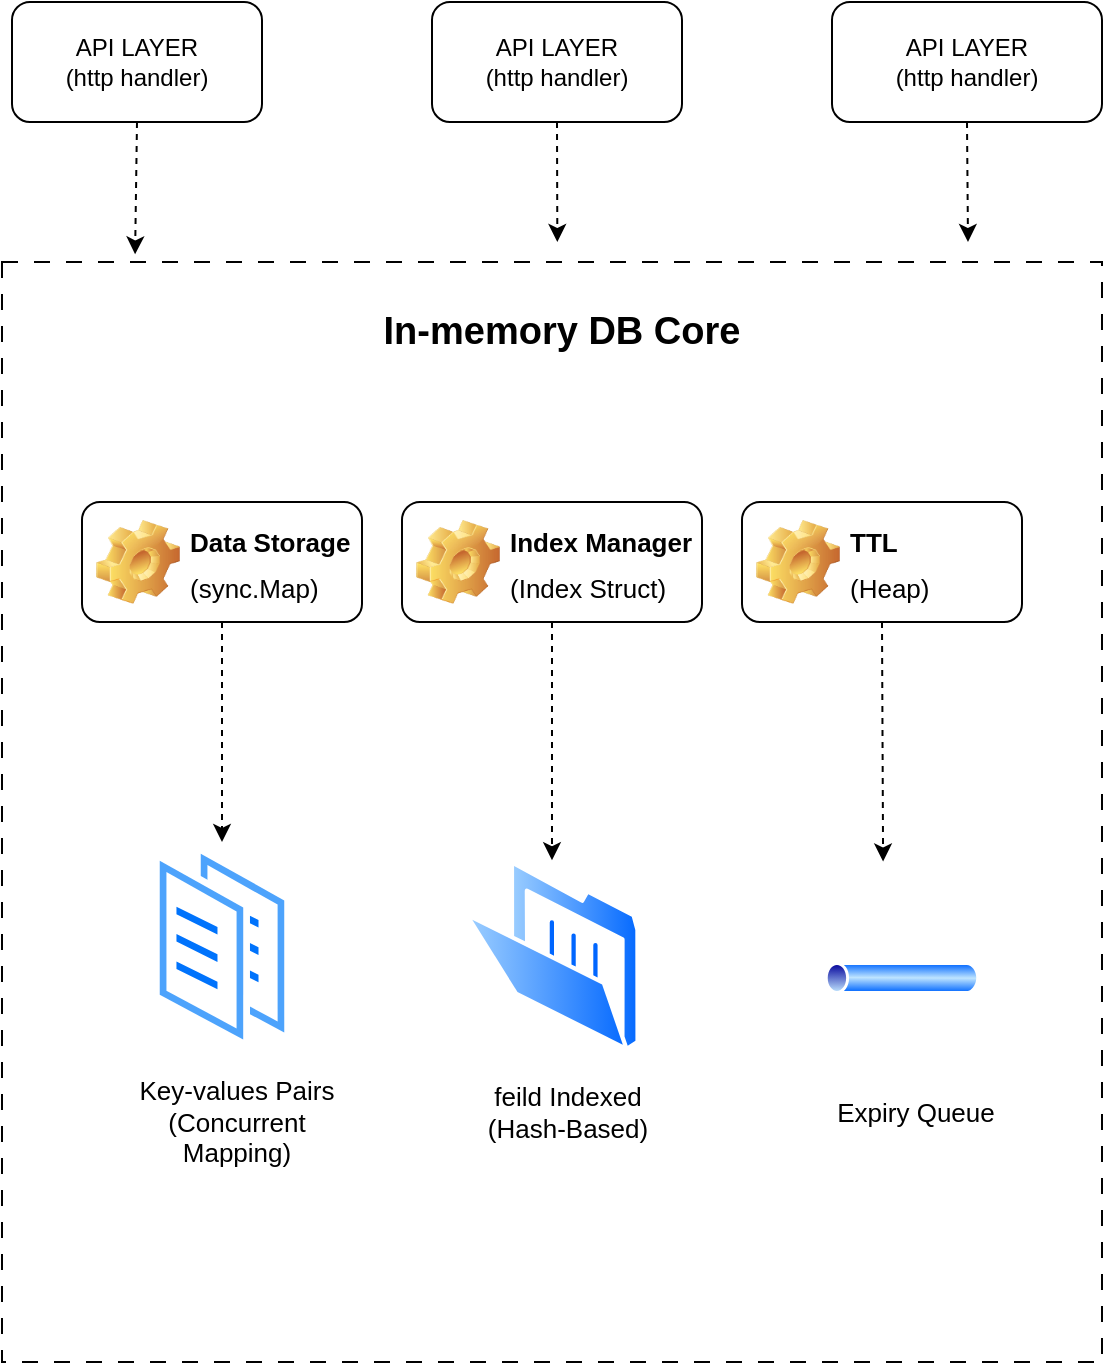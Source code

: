 <mxfile>
    <diagram id="0JBveOMZxzI5xtZP9frD" name="Page-1">
        <mxGraphModel dx="931" dy="675" grid="1" gridSize="10" guides="1" tooltips="1" connect="1" arrows="1" fold="1" page="1" pageScale="1" pageWidth="827" pageHeight="1169" math="0" shadow="0">
            <root>
                <mxCell id="0"/>
                <mxCell id="1" parent="0"/>
                <mxCell id="26" style="edgeStyle=none;html=1;exitX=0.5;exitY=1;exitDx=0;exitDy=0;entryX=0.121;entryY=-0.007;entryDx=0;entryDy=0;entryPerimeter=0;dashed=1;fontSize=13;" edge="1" parent="1" source="2" target="5">
                    <mxGeometry relative="1" as="geometry"/>
                </mxCell>
                <mxCell id="2" value="API LAYER&lt;br&gt;(http handler)" style="rounded=1;whiteSpace=wrap;html=1;" vertex="1" parent="1">
                    <mxGeometry x="135" y="70" width="125" height="60" as="geometry"/>
                </mxCell>
                <mxCell id="27" style="edgeStyle=none;html=1;exitX=0.5;exitY=1;exitDx=0;exitDy=0;dashed=1;fontSize=13;" edge="1" parent="1" source="3">
                    <mxGeometry relative="1" as="geometry">
                        <mxPoint x="407.667" y="190" as="targetPoint"/>
                    </mxGeometry>
                </mxCell>
                <mxCell id="3" value="API LAYER&lt;br&gt;(http handler)" style="rounded=1;whiteSpace=wrap;html=1;" vertex="1" parent="1">
                    <mxGeometry x="345" y="70" width="125" height="60" as="geometry"/>
                </mxCell>
                <mxCell id="28" style="edgeStyle=none;html=1;exitX=0.5;exitY=1;exitDx=0;exitDy=0;dashed=1;fontSize=13;" edge="1" parent="1" source="4">
                    <mxGeometry relative="1" as="geometry">
                        <mxPoint x="613" y="190" as="targetPoint"/>
                    </mxGeometry>
                </mxCell>
                <mxCell id="4" value="API LAYER&lt;br&gt;(http handler)" style="rounded=1;whiteSpace=wrap;html=1;" vertex="1" parent="1">
                    <mxGeometry x="545" y="70" width="135" height="60" as="geometry"/>
                </mxCell>
                <mxCell id="5" value="" style="whiteSpace=wrap;html=1;aspect=fixed;dashed=1;dashPattern=8 8;" vertex="1" parent="1">
                    <mxGeometry x="130" y="200" width="550" height="550" as="geometry"/>
                </mxCell>
                <mxCell id="7" value="&lt;b&gt;&lt;font style=&quot;font-size: 19px;&quot;&gt;In-memory DB Core&lt;/font&gt;&lt;/b&gt;" style="text;html=1;strokeColor=none;fillColor=none;align=center;verticalAlign=middle;whiteSpace=wrap;rounded=0;" vertex="1" parent="1">
                    <mxGeometry x="190" y="220" width="440" height="30" as="geometry"/>
                </mxCell>
                <mxCell id="25" style="edgeStyle=none;html=1;exitX=0.5;exitY=1;exitDx=0;exitDy=0;entryX=0.5;entryY=0;entryDx=0;entryDy=0;dashed=1;fontSize=13;" edge="1" parent="1" source="8" target="13">
                    <mxGeometry relative="1" as="geometry"/>
                </mxCell>
                <mxCell id="8" value="&lt;font style=&quot;font-size: 13px;&quot;&gt;Data Storage&lt;/font&gt;&lt;br&gt;&lt;span style=&quot;font-weight: normal;&quot;&gt;&lt;font style=&quot;font-size: 13px;&quot;&gt;(sync.Map)&lt;/font&gt;&lt;/span&gt;" style="label;whiteSpace=wrap;html=1;image=img/clipart/Gear_128x128.png;fontSize=19;" vertex="1" parent="1">
                    <mxGeometry x="170" y="320" width="140" height="60" as="geometry"/>
                </mxCell>
                <mxCell id="20" style="edgeStyle=none;html=1;exitX=0.5;exitY=1;exitDx=0;exitDy=0;entryX=0.5;entryY=0;entryDx=0;entryDy=0;fontSize=13;dashed=1;" edge="1" parent="1" source="9" target="15">
                    <mxGeometry relative="1" as="geometry"/>
                </mxCell>
                <mxCell id="9" value="&lt;span style=&quot;font-size: 13px;&quot;&gt;Index Manager&lt;/span&gt;&lt;br&gt;&lt;span style=&quot;font-weight: normal;&quot;&gt;&lt;font style=&quot;font-size: 13px;&quot;&gt;(Index Struct)&lt;/font&gt;&lt;/span&gt;" style="label;whiteSpace=wrap;html=1;image=img/clipart/Gear_128x128.png;fontSize=19;" vertex="1" parent="1">
                    <mxGeometry x="330" y="320" width="150" height="60" as="geometry"/>
                </mxCell>
                <mxCell id="24" style="edgeStyle=none;html=1;exitX=0.5;exitY=1;exitDx=0;exitDy=0;entryX=0.801;entryY=0.545;entryDx=0;entryDy=0;entryPerimeter=0;dashed=1;fontSize=13;" edge="1" parent="1" source="10" target="5">
                    <mxGeometry relative="1" as="geometry"/>
                </mxCell>
                <mxCell id="10" value="&lt;span style=&quot;font-size: 13px;&quot;&gt;TTL&lt;/span&gt;&lt;br&gt;&lt;span style=&quot;font-weight: normal;&quot;&gt;&lt;font style=&quot;font-size: 13px;&quot;&gt;(Heap)&lt;/font&gt;&lt;/span&gt;" style="label;whiteSpace=wrap;html=1;image=img/clipart/Gear_128x128.png;fontSize=19;" vertex="1" parent="1">
                    <mxGeometry x="500" y="320" width="140" height="60" as="geometry"/>
                </mxCell>
                <mxCell id="12" value="Key-values Pairs&lt;br&gt;(Concurrent Mapping)" style="text;html=1;strokeColor=none;fillColor=none;align=center;verticalAlign=middle;whiteSpace=wrap;rounded=0;fontSize=13;" vertex="1" parent="1">
                    <mxGeometry x="190" y="610" width="115" height="40" as="geometry"/>
                </mxCell>
                <mxCell id="13" value="" style="aspect=fixed;perimeter=ellipsePerimeter;html=1;align=center;shadow=0;dashed=0;spacingTop=3;image;image=img/lib/active_directory/documents.svg;fontSize=13;" vertex="1" parent="1">
                    <mxGeometry x="205.5" y="490" width="69" height="104.55" as="geometry"/>
                </mxCell>
                <mxCell id="15" value="" style="aspect=fixed;perimeter=ellipsePerimeter;html=1;align=center;shadow=0;dashed=0;spacingTop=3;image;image=img/lib/active_directory/folder_open.svg;fontSize=13;" vertex="1" parent="1">
                    <mxGeometry x="361.09" y="499.1" width="87.81" height="95.45" as="geometry"/>
                </mxCell>
                <mxCell id="16" value="feild Indexed&lt;br&gt;(Hash-Based)" style="text;html=1;strokeColor=none;fillColor=none;align=center;verticalAlign=middle;whiteSpace=wrap;rounded=0;fontSize=13;" vertex="1" parent="1">
                    <mxGeometry x="370" y="610" width="86.09" height="30" as="geometry"/>
                </mxCell>
                <mxCell id="17" value="" style="aspect=fixed;perimeter=ellipsePerimeter;html=1;align=center;shadow=0;dashed=0;spacingTop=3;image;image=img/lib/active_directory/tunnel.svg;fontSize=13;" vertex="1" parent="1">
                    <mxGeometry x="540" y="550" width="80" height="16" as="geometry"/>
                </mxCell>
                <mxCell id="18" value="Expiry Queue" style="text;html=1;strokeColor=none;fillColor=none;align=center;verticalAlign=middle;whiteSpace=wrap;rounded=0;fontSize=13;" vertex="1" parent="1">
                    <mxGeometry x="543.91" y="610" width="86.09" height="30" as="geometry"/>
                </mxCell>
            </root>
        </mxGraphModel>
    </diagram>
</mxfile>